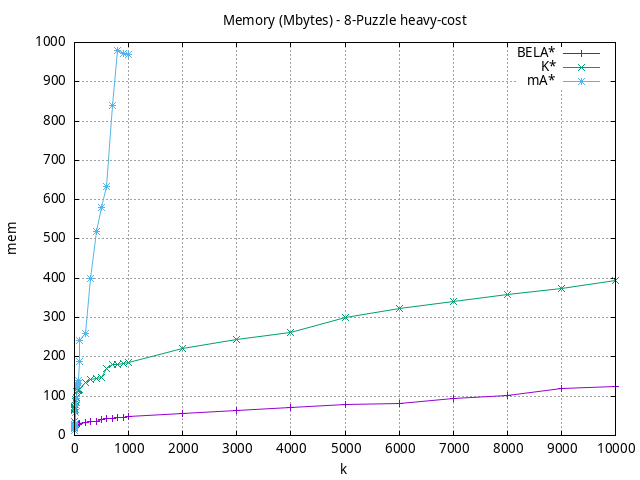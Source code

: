 #!/usr/bin/gnuplot
# -*- coding: utf-8 -*-
#
# results/n-puzzle/heavy-cost/8/8puzzle.heuristic.mem.gnuplot
#
# Started on 12/09/2023 19:56:41
# Author: Carlos Linares López
set grid
set xlabel "k"
set ylabel "mem"

set title "Memory (Mbytes) - 8-Puzzle heavy-cost"

set terminal png enhanced font "Ariel,10"
set output '8puzzle.heuristic.mem.png'

plot "-" title "BELA*"      with linesp, "-" title "K*"      with linesp, "-" title "mA*"      with linesp

	1 14.9
	2 16.86
	3 18.48
	4 19.48
	5 20.41
	6 21.0
	7 21.48
	8 22.0
	9 22.48
	10 22.31
	20 24.12
	30 26.0
	40 26.27
	50 27.0
	60 27.6
	70 29.0
	80 29.19
	90 29.78
	100 31.25
	200 32.35
	300 34.48
	400 36.27
	500 40.17
	600 42.4
	700 43.48
	800 44.62
	900 46.0
	1000 47.84
	2000 56.36
	3000 62.72
	4000 71.1
	5000 78.77
	6000 81.17
	7000 93.6
	8000 102.1
	9000 118.64
	10000 123.67
end
	1 19.8
	2 36.16
	3 63.88
	4 66.58
	5 69.02
	6 71.41
	7 72.0
	8 72.41
	9 73.41
	10 86.64
	20 90.79
	30 95.91
	40 110.69
	50 113.79
	60 114.79
	70 115.0
	80 115.79
	90 116.79
	100 117.0
	200 135.3
	300 142.37
	400 144.58
	500 146.58
	600 171.49
	700 179.58
	800 181.58
	900 183.58
	1000 186.37
	2000 220.2
	3000 244.8
	4000 261.64
	5000 299.0
	6000 323.8
	7000 341.43
	8000 357.64
	9000 373.69
	10000 394.38
end
	1 13.96
	2 17.02
	3 20.58
	4 21.82
	5 23.41
	6 25.46
	7 27.38
	8 27.34
	9 28.46
	10 30.68
	20 58.24
	30 75.32
	40 94.77
	50 120.96
	60 130.61
	70 133.57
	80 139.84
	90 187.21
	100 242.64
	200 259.6
	300 399.72
	400 520.07
	500 580.84
	600 634.68
	700 838.61
	800 980.57
	900 971.87
	1000 969.13
end
